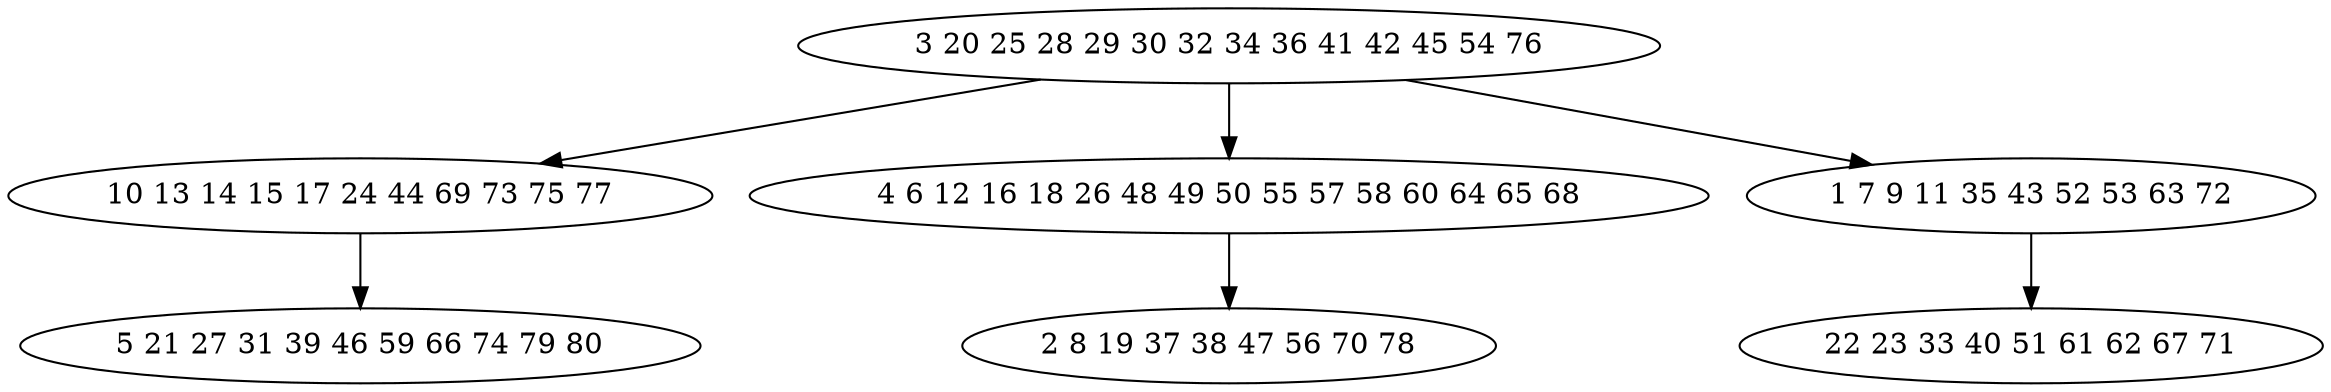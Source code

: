 digraph true_tree {
	"0" -> "1"
	"0" -> "2"
	"0" -> "3"
	"2" -> "4"
	"3" -> "5"
	"1" -> "6"
	"0" [label="3 20 25 28 29 30 32 34 36 41 42 45 54 76"];
	"1" [label="10 13 14 15 17 24 44 69 73 75 77"];
	"2" [label="4 6 12 16 18 26 48 49 50 55 57 58 60 64 65 68"];
	"3" [label="1 7 9 11 35 43 52 53 63 72"];
	"4" [label="2 8 19 37 38 47 56 70 78"];
	"5" [label="22 23 33 40 51 61 62 67 71"];
	"6" [label="5 21 27 31 39 46 59 66 74 79 80"];
}
